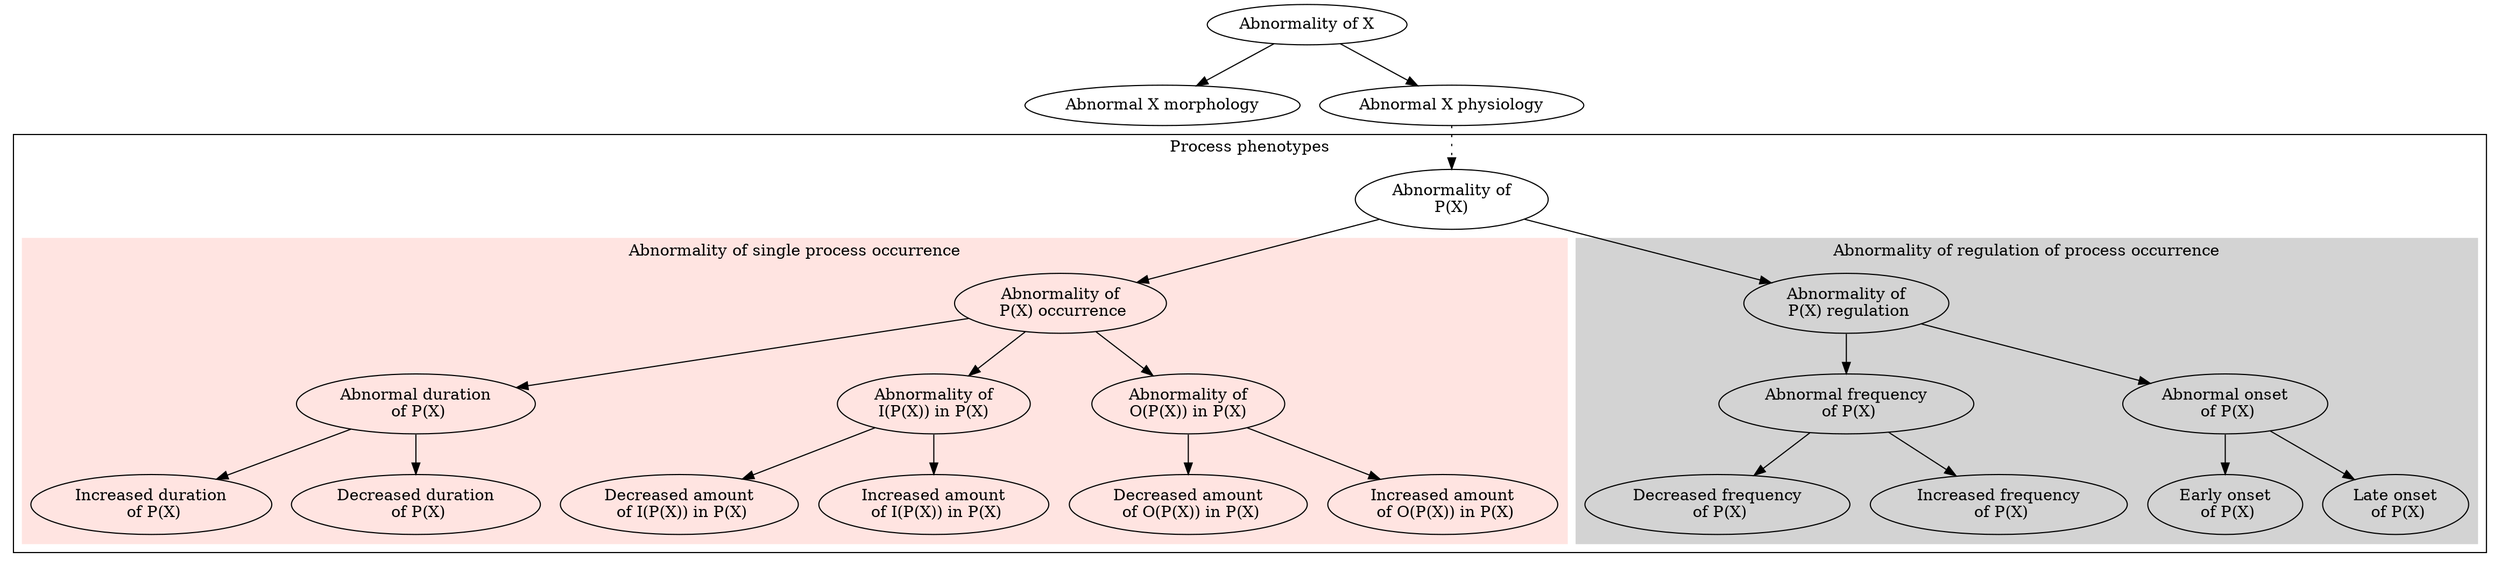 digraph overview{
	"Abnormality of X" -> "Abnormal X morphology";
	"Abnormality of X" -> "Abnormal X physiology";
	edge[style=dotted];
	"Abnormal X physiology" -> "Abnormality of\nP(X)";
	edge[style=""];
	 subgraph cluster1 {
	 label="Process phenotypes";
	 clusterrank="local";
	 "Abnormality of\nP(X)" -> "Abnormality of\n P(X) occurrence";
	 "Abnormality of\nP(X)" -> "Abnormality of\n P(X) regulation";
	 subgraph cluster2 {
	 style=filled;
	 color=mistyrose;
	 label="Abnormality of single process occurrence";
	 clusterrank="local";
	 "Abnormality of\n P(X) occurrence" -> "Abnormal duration\n of P(X)";
	 "Abnormal duration\n of P(X)" -> "Increased duration\n of P(X)";
	 "Abnormal duration\n of P(X)" -> "Decreased duration\n of P(X)";
	 "Abnormality of\n P(X) occurrence" -> "Abnormality of\nI(P(X)) in P(X)";
	 "Abnormality of\nI(P(X)) in P(X)" -> "Decreased amount\n of I(P(X)) in P(X)";
	 "Abnormality of\nI(P(X)) in P(X)" -> "Increased amount\n of I(P(X)) in P(X)";
	 "Abnormality of\n P(X) occurrence" -> "Abnormality of\nO(P(X)) in P(X)";
	 "Abnormality of\nO(P(X)) in P(X)" -> "Decreased amount\n of O(P(X)) in P(X)";
	 "Abnormality of\nO(P(X)) in P(X)" -> "Increased amount\n of O(P(X)) in P(X)";
	 }
	 subgraph cluster3 {
	 style=filled;
	 color=lightgray;
	 label="Abnormality of regulation of process occurrence";
	 "Abnormality of\n P(X) regulation" -> "Abnormal frequency\n of P(X)";
	 "Abnormal frequency\n of P(X)" -> "Decreased frequency\n of P(X)";
	 "Abnormal frequency\n of P(X)" -> "Increased frequency\n of P(X)";
	 "Abnormality of\n P(X) regulation" -> "Abnormal onset\n of P(X)";
	 "Abnormal onset\n of P(X)" -> "Early onset\n of P(X)";
	 "Abnormal onset\n of P(X)" -> "Late onset\n of P(X)";
	 }
	 }
}
